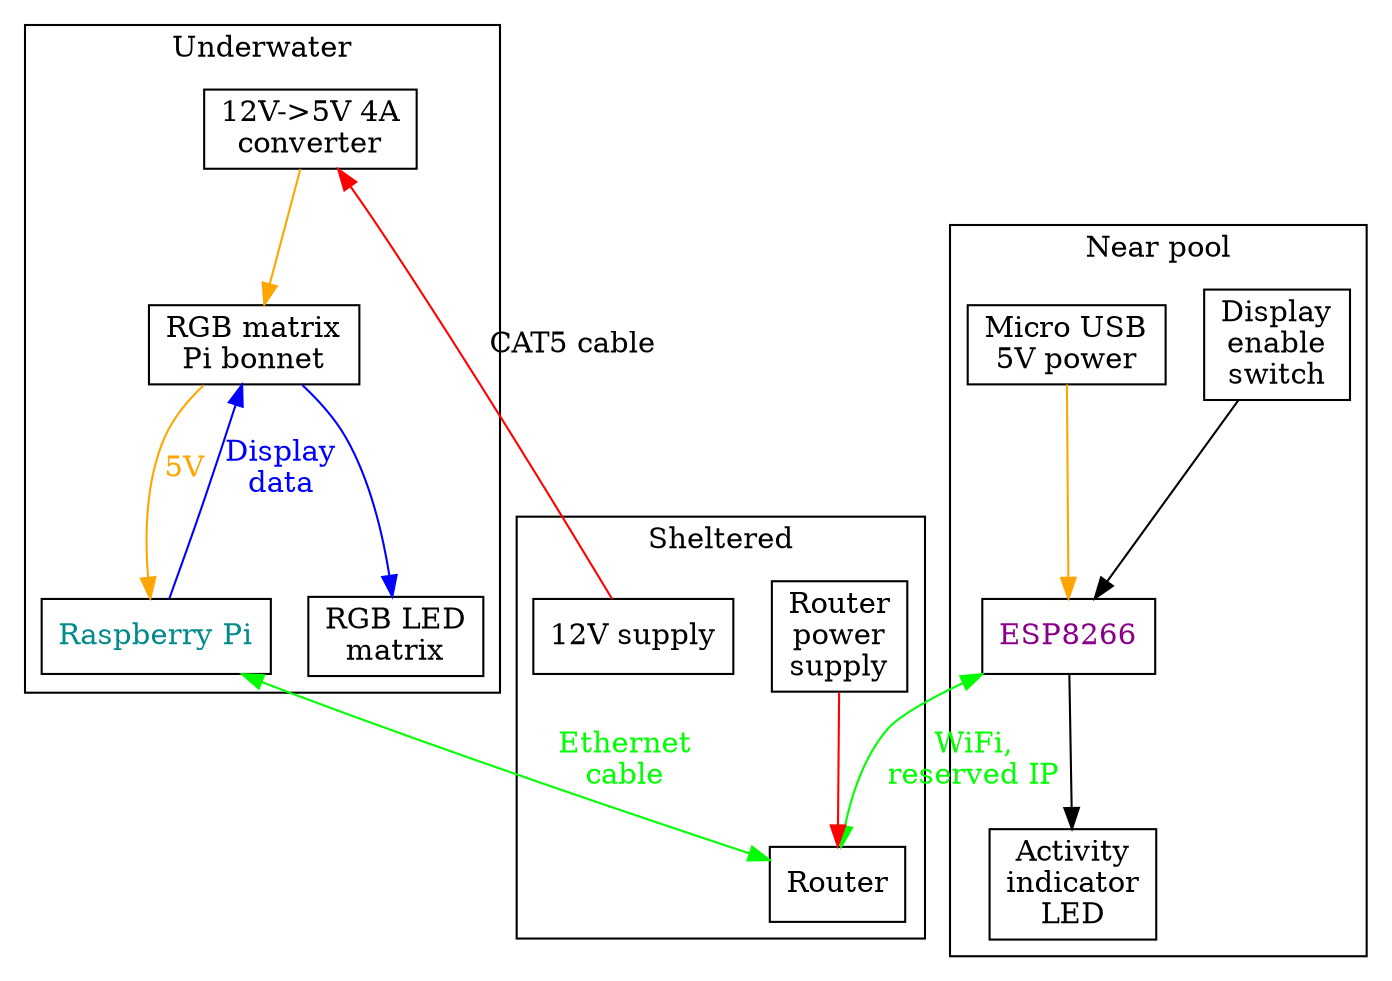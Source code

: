 digraph G {
  node [shape=box];

  Converter [label="12V->5V 4A\nconverter"];
  ESP [label="ESP8266",fontcolor="darkmagenta"];
  Matrix [label="RGB LED\nmatrix"];

  ESP -> Router [color="green",label="WiFi,\nreserved IP",dir="both",fontcolor="green"];
  Pi -> Router [color="green",dir="both",label="Ethernet\ncable",fontcolor="green"];

  subgraph cluster_0 {
    label="Underwater";
    Bonnet [label="RGB matrix\nPi bonnet"];
    Pi [label="Raspberry Pi",fontcolor="darkcyan"];
    Converter -> Bonnet [color="orange"];
    Bonnet -> Pi [color="orange",label="5V",fontcolor="orange"];
    Pi -> Bonnet [color="blue",label="Display\ndata",fontcolor="blue"];
    Bonnet -> Matrix [color="blue"];
  }

  subgraph cluster_1 {
    label="Near pool";
    Switch -> ESP -> LED;
    USBPower -> ESP [color="orange"];
    Switch [label="Display\nenable\nswitch"];
    LED [label="Activity\nindicator\nLED"];
    USBPower [label="Micro USB\n5V power"];
  }

  subgraph cluster_2 {
    label="Sheltered";
    RouterSupply [label="Router\npower\nsupply"];
    PowerSupply [label="12V supply"];
    RouterSupply -> Router [color="red"];
  }

  PowerSupply -> Converter [color="red",label="CAT5 cable"];
}
